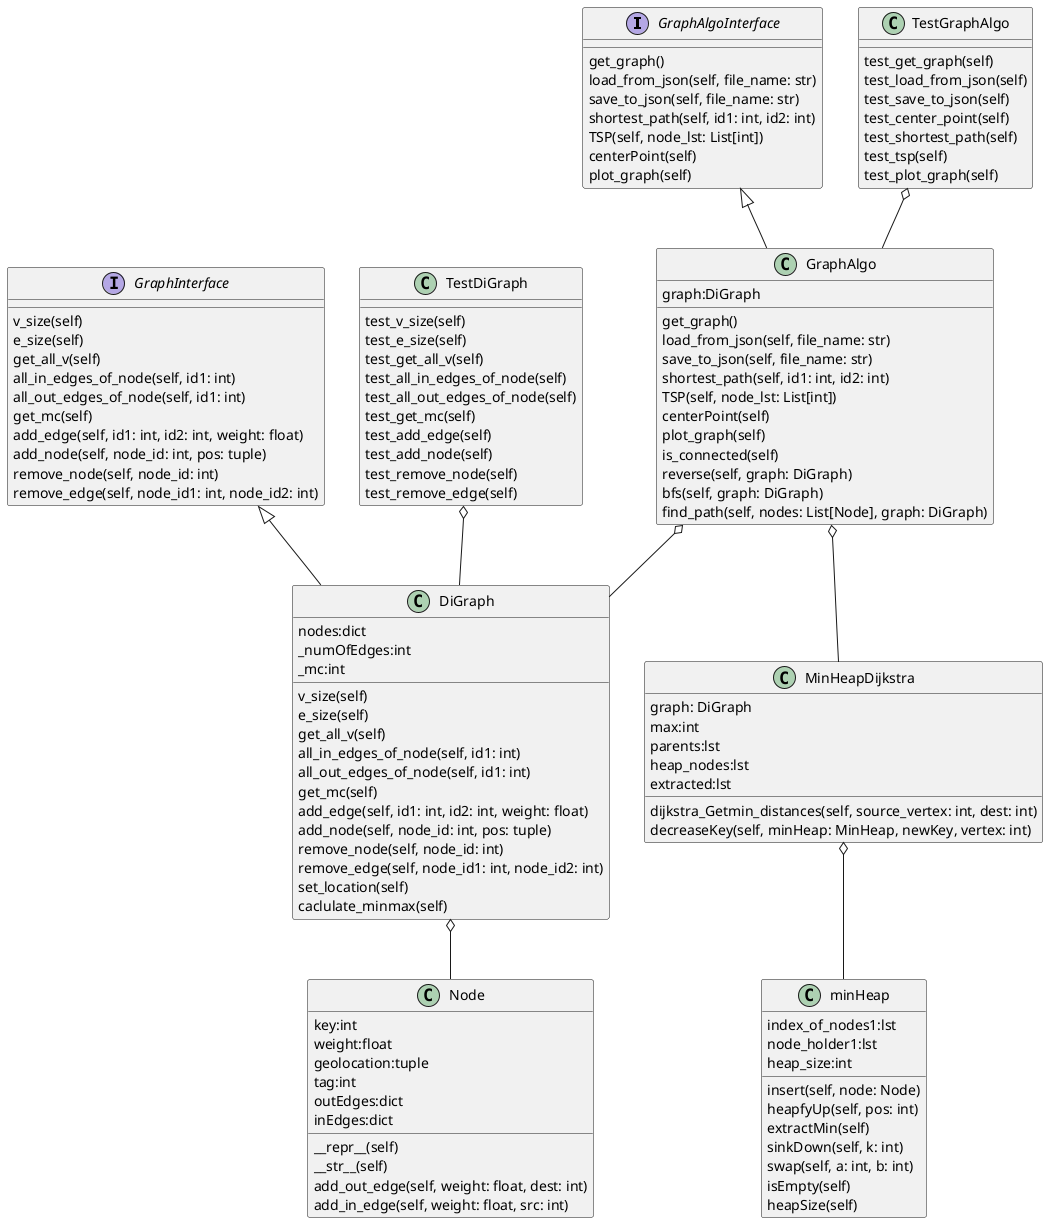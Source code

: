 @startuml
'https://plantuml.com/class-diagram


interface GraphAlgoInterface
interface GraphInterface

GraphAlgoInterface <|-- GraphAlgo
GraphInterface <|-- DiGraph
DiGraph o-- Node
GraphAlgo o-- MinHeapDijkstra
GraphAlgo o-- DiGraph
MinHeapDijkstra o-- minHeap
TestGraphAlgo o-- GraphAlgo
TestDiGraph o-- DiGraph


interface GraphAlgoInterface{
get_graph()
load_from_json(self, file_name: str)
save_to_json(self, file_name: str)
shortest_path(self, id1: int, id2: int)
TSP(self, node_lst: List[int])
centerPoint(self)
plot_graph(self)
}
interface GraphInterface{
v_size(self)
e_size(self)
get_all_v(self)
all_in_edges_of_node(self, id1: int)
all_out_edges_of_node(self, id1: int)
get_mc(self)
add_edge(self, id1: int, id2: int, weight: float)
add_node(self, node_id: int, pos: tuple)
remove_node(self, node_id: int)
remove_edge(self, node_id1: int, node_id2: int)
}

class GraphAlgo {
get_graph()
load_from_json(self, file_name: str)
save_to_json(self, file_name: str)
shortest_path(self, id1: int, id2: int)
TSP(self, node_lst: List[int])
centerPoint(self)
plot_graph(self)
is_connected(self)
reverse(self, graph: DiGraph)
bfs(self, graph: DiGraph)
find_path(self, nodes: List[Node], graph: DiGraph)
graph:DiGraph
}

class DiGraph {
v_size(self)
e_size(self)
get_all_v(self)
all_in_edges_of_node(self, id1: int)
all_out_edges_of_node(self, id1: int)
get_mc(self)
add_edge(self, id1: int, id2: int, weight: float)
add_node(self, node_id: int, pos: tuple)
remove_node(self, node_id: int)
remove_edge(self, node_id1: int, node_id2: int)
set_location(self)
caclulate_minmax(self)
nodes:dict
_numOfEdges:int
_mc:int
}

class MinHeapDijkstra{
dijkstra_Getmin_distances(self, source_vertex: int, dest: int)
decreaseKey(self, minHeap: MinHeap, newKey, vertex: int)
graph: DiGraph
max:int
parents:lst
heap_nodes:lst
extracted:lst
}

class minHeap {
insert(self, node: Node)
heapfyUp(self, pos: int)
extractMin(self)
sinkDown(self, k: int)
swap(self, a: int, b: int)
isEmpty(self)
heapSize(self)
index_of_nodes1:lst
node_holder1:lst
heap_size:int
}

class TestGraphAlgo{
test_get_graph(self)
test_load_from_json(self)
test_save_to_json(self)
test_center_point(self)
test_shortest_path(self)
test_tsp(self)
test_plot_graph(self)
}
class TestDiGraph{
test_v_size(self)
test_e_size(self)
test_get_all_v(self)
test_all_in_edges_of_node(self)
test_all_out_edges_of_node(self)
test_get_mc(self)
test_add_edge(self)
test_add_node(self)
test_remove_node(self)
test_remove_edge(self)
}

class Node{
__repr__(self)
__str__(self)
add_out_edge(self, weight: float, dest: int)
add_in_edge(self, weight: float, src: int)
key:int
weight:float
geolocation:tuple
tag:int
outEdges:dict
inEdges:dict
}


@enduml